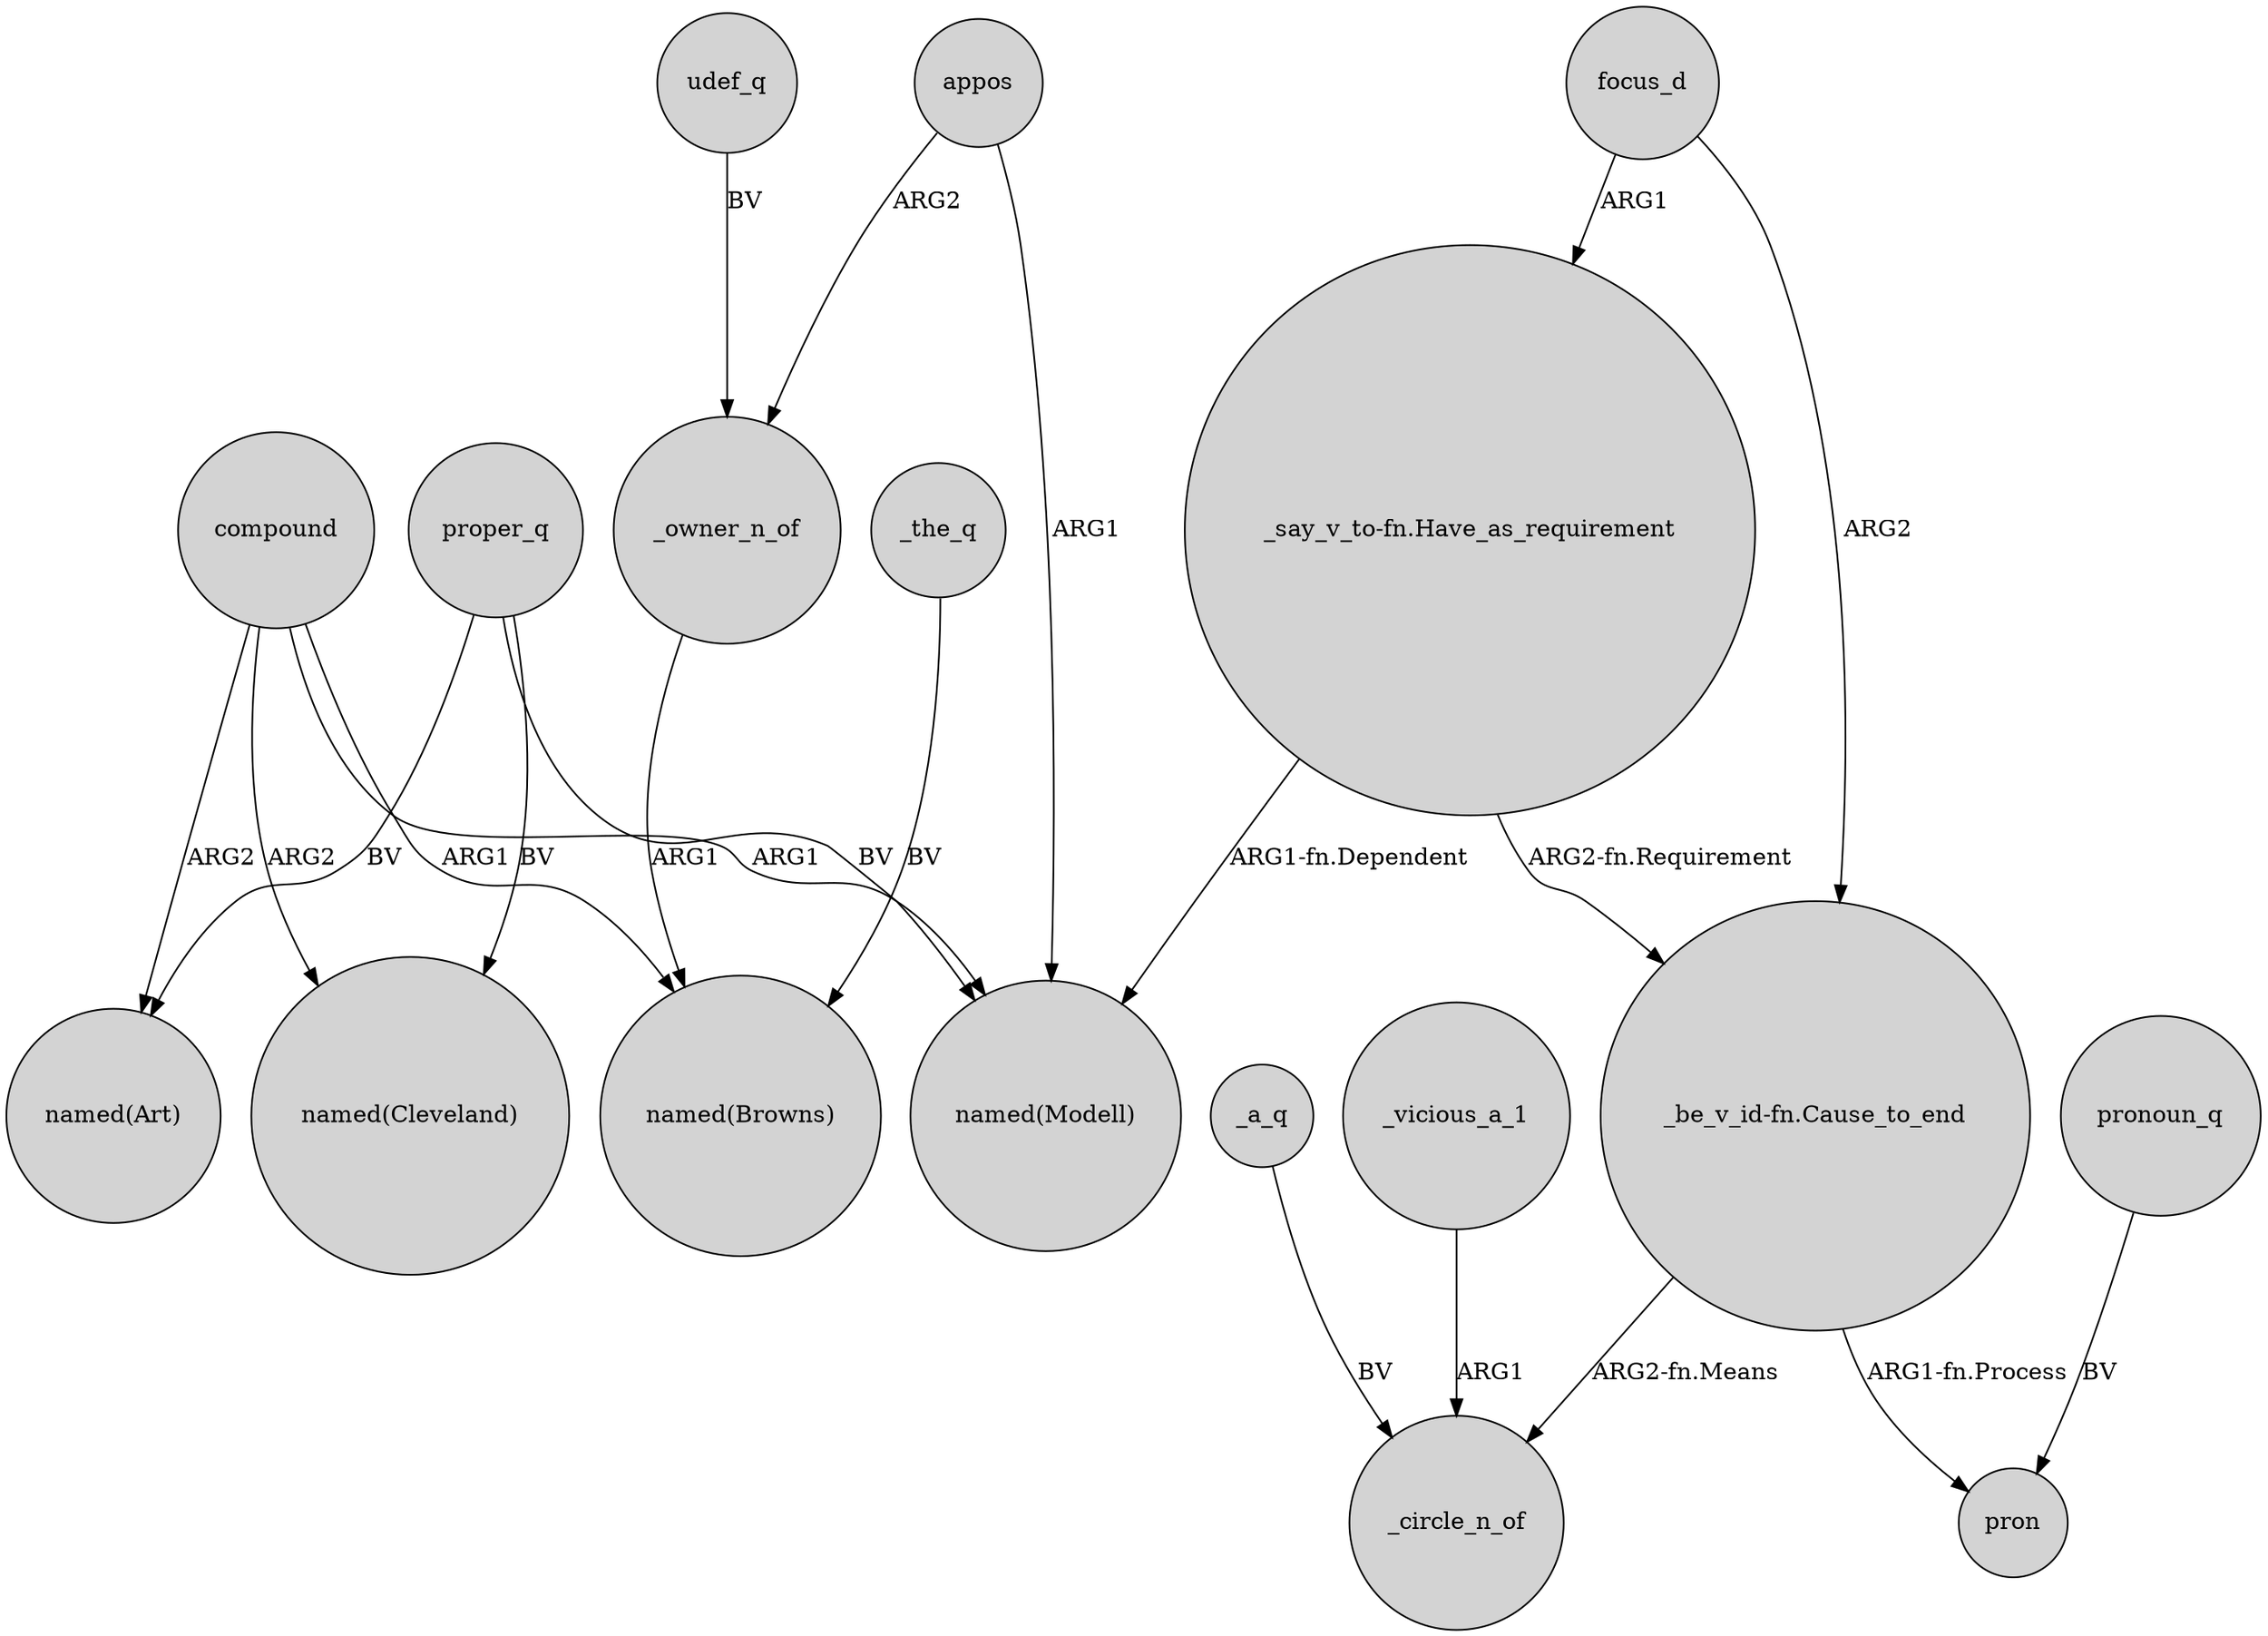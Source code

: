 digraph {
	node [shape=circle style=filled]
	proper_q -> "named(Art)" [label=BV]
	compound -> "named(Browns)" [label=ARG1]
	compound -> "named(Cleveland)" [label=ARG2]
	proper_q -> "named(Cleveland)" [label=BV]
	focus_d -> "_be_v_id-fn.Cause_to_end" [label=ARG2]
	udef_q -> _owner_n_of [label=BV]
	_a_q -> _circle_n_of [label=BV]
	focus_d -> "_say_v_to-fn.Have_as_requirement" [label=ARG1]
	"_be_v_id-fn.Cause_to_end" -> _circle_n_of [label="ARG2-fn.Means"]
	"_say_v_to-fn.Have_as_requirement" -> "_be_v_id-fn.Cause_to_end" [label="ARG2-fn.Requirement"]
	compound -> "named(Art)" [label=ARG2]
	pronoun_q -> pron [label=BV]
	"_be_v_id-fn.Cause_to_end" -> pron [label="ARG1-fn.Process"]
	_the_q -> "named(Browns)" [label=BV]
	appos -> _owner_n_of [label=ARG2]
	_owner_n_of -> "named(Browns)" [label=ARG1]
	appos -> "named(Modell)" [label=ARG1]
	compound -> "named(Modell)" [label=ARG1]
	"_say_v_to-fn.Have_as_requirement" -> "named(Modell)" [label="ARG1-fn.Dependent"]
	proper_q -> "named(Modell)" [label=BV]
	_vicious_a_1 -> _circle_n_of [label=ARG1]
}
